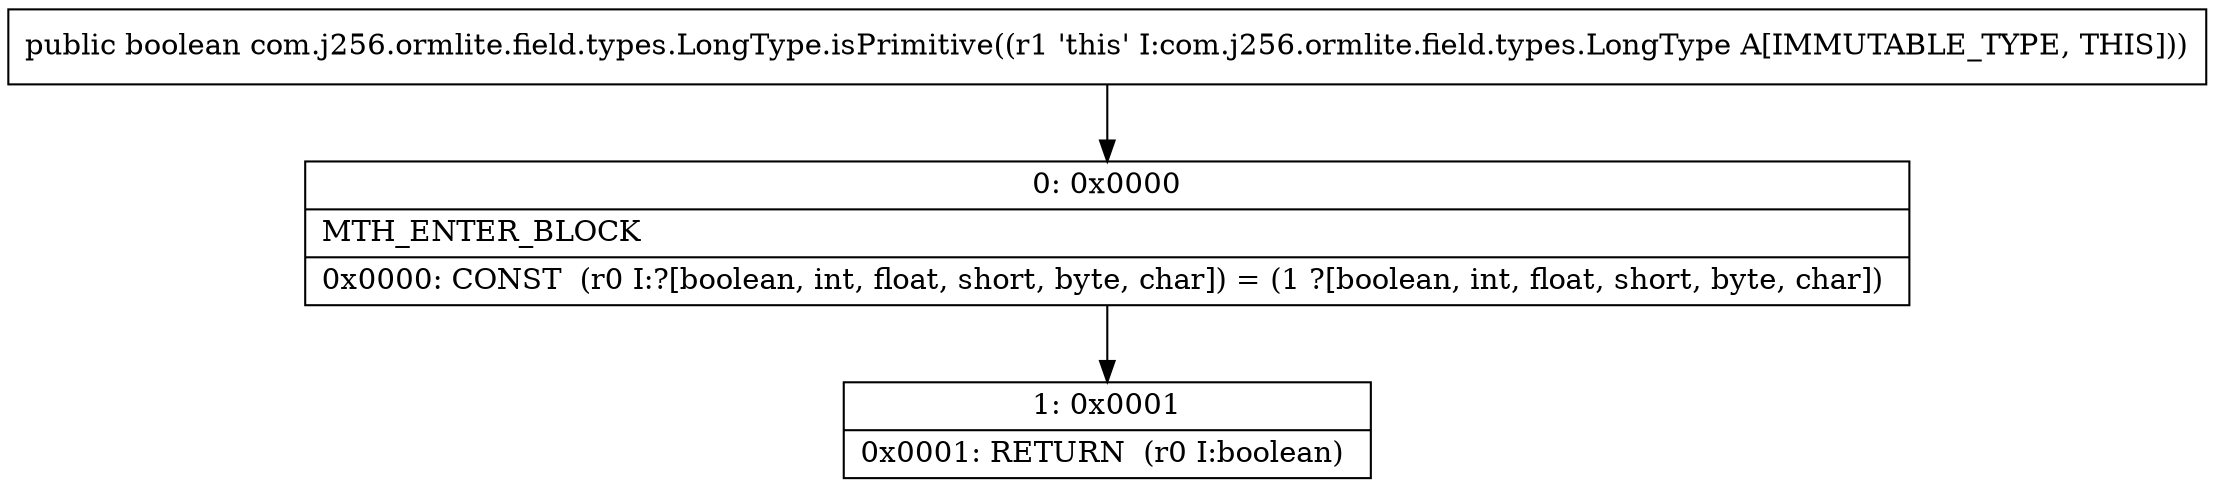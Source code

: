 digraph "CFG forcom.j256.ormlite.field.types.LongType.isPrimitive()Z" {
Node_0 [shape=record,label="{0\:\ 0x0000|MTH_ENTER_BLOCK\l|0x0000: CONST  (r0 I:?[boolean, int, float, short, byte, char]) = (1 ?[boolean, int, float, short, byte, char]) \l}"];
Node_1 [shape=record,label="{1\:\ 0x0001|0x0001: RETURN  (r0 I:boolean) \l}"];
MethodNode[shape=record,label="{public boolean com.j256.ormlite.field.types.LongType.isPrimitive((r1 'this' I:com.j256.ormlite.field.types.LongType A[IMMUTABLE_TYPE, THIS])) }"];
MethodNode -> Node_0;
Node_0 -> Node_1;
}


